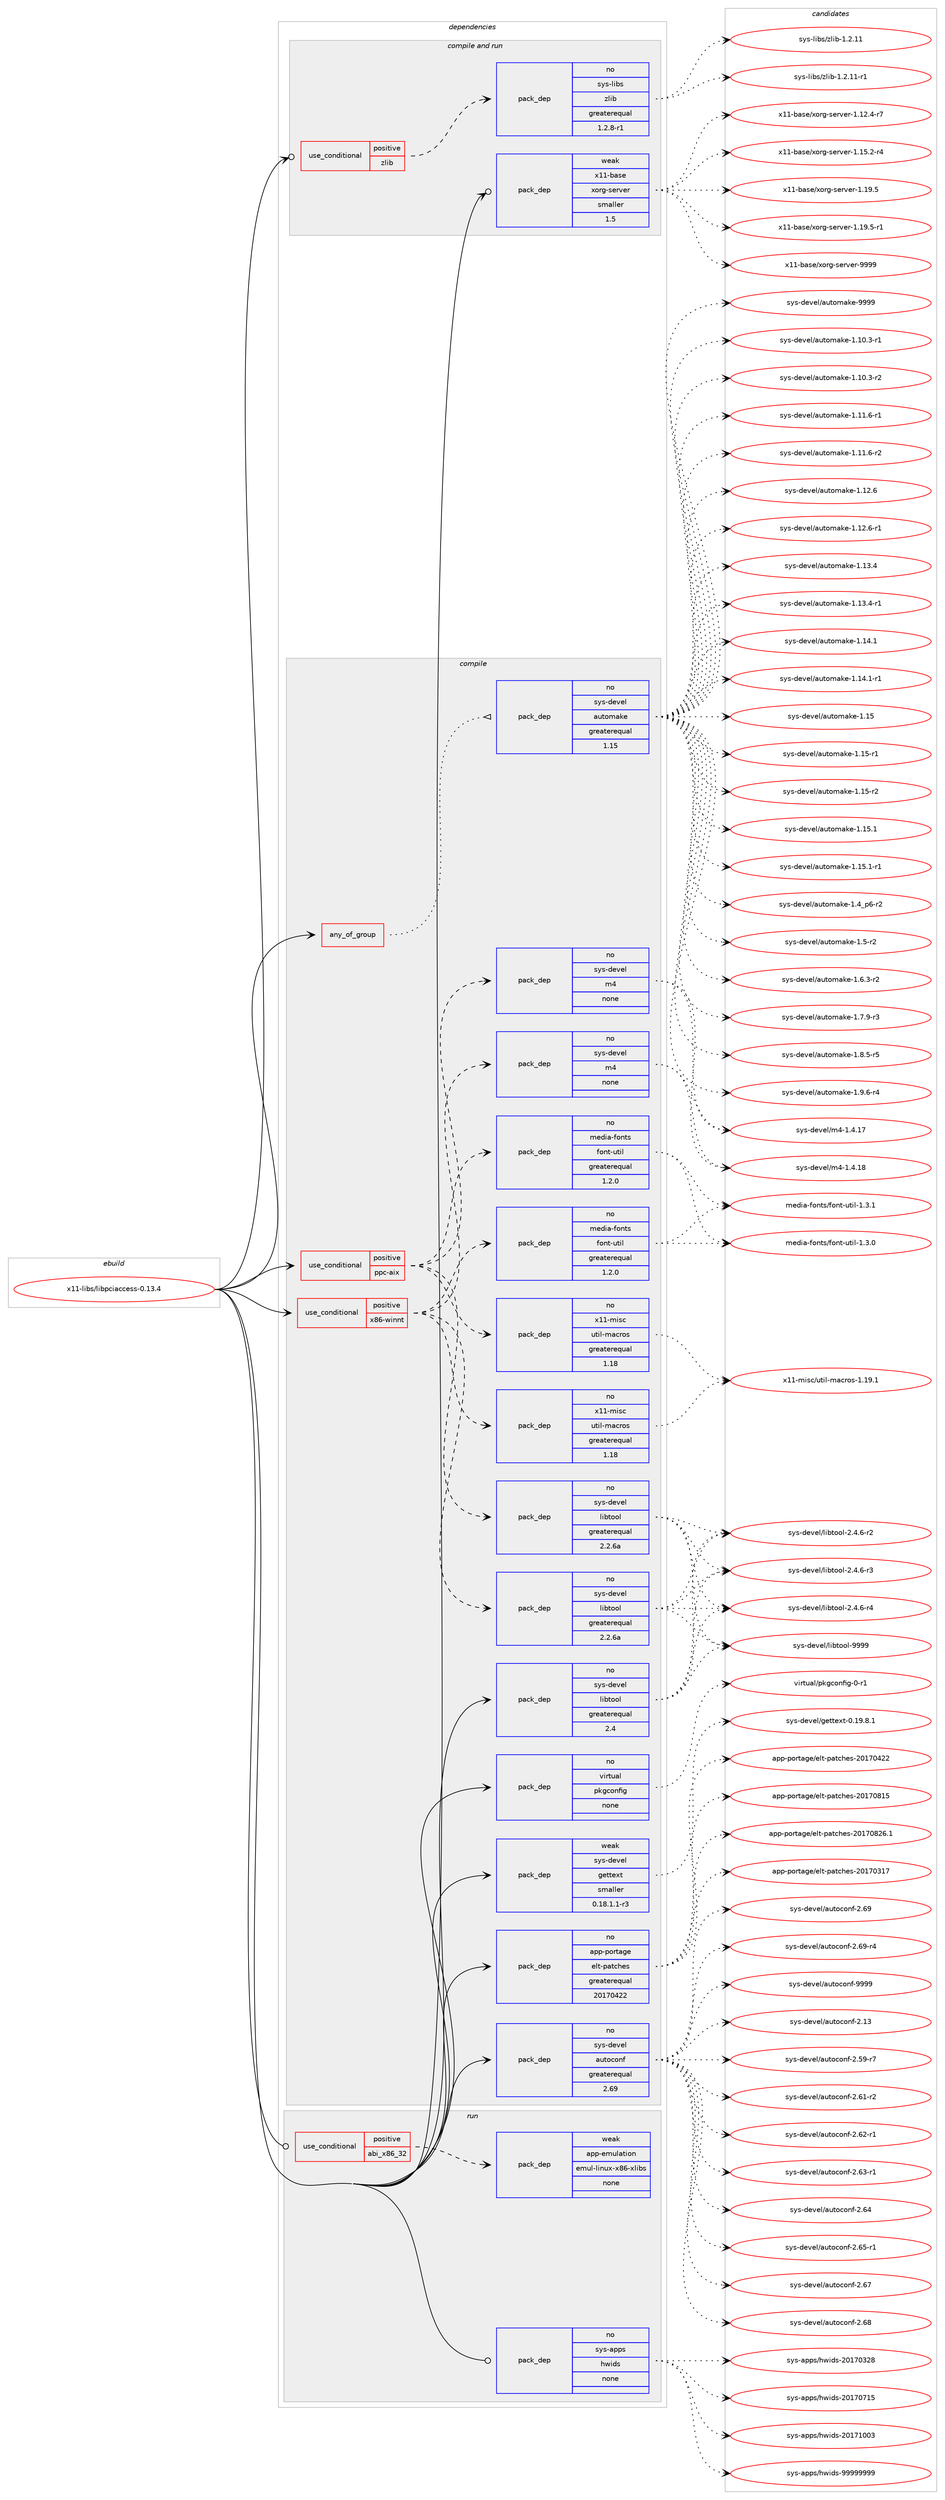 digraph prolog {

# *************
# Graph options
# *************

newrank=true;
concentrate=true;
compound=true;
graph [rankdir=LR,fontname=Helvetica,fontsize=10,ranksep=1.5];#, ranksep=2.5, nodesep=0.2];
edge  [arrowhead=vee];
node  [fontname=Helvetica,fontsize=10];

# **********
# The ebuild
# **********

subgraph cluster_leftcol {
color=gray;
rank=same;
label=<<i>ebuild</i>>;
id [label="x11-libs/libpciaccess-0.13.4", color=red, width=4, href="../x11-libs/libpciaccess-0.13.4.svg"];
}

# ****************
# The dependencies
# ****************

subgraph cluster_midcol {
color=gray;
label=<<i>dependencies</i>>;
subgraph cluster_compile {
fillcolor="#eeeeee";
style=filled;
label=<<i>compile</i>>;
subgraph any9360 {
dependency519364 [label=<<TABLE BORDER="0" CELLBORDER="1" CELLSPACING="0" CELLPADDING="4"><TR><TD CELLPADDING="10">any_of_group</TD></TR></TABLE>>, shape=none, color=red];subgraph pack386997 {
dependency519365 [label=<<TABLE BORDER="0" CELLBORDER="1" CELLSPACING="0" CELLPADDING="4" WIDTH="220"><TR><TD ROWSPAN="6" CELLPADDING="30">pack_dep</TD></TR><TR><TD WIDTH="110">no</TD></TR><TR><TD>sys-devel</TD></TR><TR><TD>automake</TD></TR><TR><TD>greaterequal</TD></TR><TR><TD>1.15</TD></TR></TABLE>>, shape=none, color=blue];
}
dependency519364:e -> dependency519365:w [weight=20,style="dotted",arrowhead="oinv"];
}
id:e -> dependency519364:w [weight=20,style="solid",arrowhead="vee"];
subgraph cond122668 {
dependency519366 [label=<<TABLE BORDER="0" CELLBORDER="1" CELLSPACING="0" CELLPADDING="4"><TR><TD ROWSPAN="3" CELLPADDING="10">use_conditional</TD></TR><TR><TD>positive</TD></TR><TR><TD>ppc-aix</TD></TR></TABLE>>, shape=none, color=red];
subgraph pack386998 {
dependency519367 [label=<<TABLE BORDER="0" CELLBORDER="1" CELLSPACING="0" CELLPADDING="4" WIDTH="220"><TR><TD ROWSPAN="6" CELLPADDING="30">pack_dep</TD></TR><TR><TD WIDTH="110">no</TD></TR><TR><TD>sys-devel</TD></TR><TR><TD>libtool</TD></TR><TR><TD>greaterequal</TD></TR><TR><TD>2.2.6a</TD></TR></TABLE>>, shape=none, color=blue];
}
dependency519366:e -> dependency519367:w [weight=20,style="dashed",arrowhead="vee"];
subgraph pack386999 {
dependency519368 [label=<<TABLE BORDER="0" CELLBORDER="1" CELLSPACING="0" CELLPADDING="4" WIDTH="220"><TR><TD ROWSPAN="6" CELLPADDING="30">pack_dep</TD></TR><TR><TD WIDTH="110">no</TD></TR><TR><TD>sys-devel</TD></TR><TR><TD>m4</TD></TR><TR><TD>none</TD></TR><TR><TD></TD></TR></TABLE>>, shape=none, color=blue];
}
dependency519366:e -> dependency519368:w [weight=20,style="dashed",arrowhead="vee"];
subgraph pack387000 {
dependency519369 [label=<<TABLE BORDER="0" CELLBORDER="1" CELLSPACING="0" CELLPADDING="4" WIDTH="220"><TR><TD ROWSPAN="6" CELLPADDING="30">pack_dep</TD></TR><TR><TD WIDTH="110">no</TD></TR><TR><TD>x11-misc</TD></TR><TR><TD>util-macros</TD></TR><TR><TD>greaterequal</TD></TR><TR><TD>1.18</TD></TR></TABLE>>, shape=none, color=blue];
}
dependency519366:e -> dependency519369:w [weight=20,style="dashed",arrowhead="vee"];
subgraph pack387001 {
dependency519370 [label=<<TABLE BORDER="0" CELLBORDER="1" CELLSPACING="0" CELLPADDING="4" WIDTH="220"><TR><TD ROWSPAN="6" CELLPADDING="30">pack_dep</TD></TR><TR><TD WIDTH="110">no</TD></TR><TR><TD>media-fonts</TD></TR><TR><TD>font-util</TD></TR><TR><TD>greaterequal</TD></TR><TR><TD>1.2.0</TD></TR></TABLE>>, shape=none, color=blue];
}
dependency519366:e -> dependency519370:w [weight=20,style="dashed",arrowhead="vee"];
}
id:e -> dependency519366:w [weight=20,style="solid",arrowhead="vee"];
subgraph cond122669 {
dependency519371 [label=<<TABLE BORDER="0" CELLBORDER="1" CELLSPACING="0" CELLPADDING="4"><TR><TD ROWSPAN="3" CELLPADDING="10">use_conditional</TD></TR><TR><TD>positive</TD></TR><TR><TD>x86-winnt</TD></TR></TABLE>>, shape=none, color=red];
subgraph pack387002 {
dependency519372 [label=<<TABLE BORDER="0" CELLBORDER="1" CELLSPACING="0" CELLPADDING="4" WIDTH="220"><TR><TD ROWSPAN="6" CELLPADDING="30">pack_dep</TD></TR><TR><TD WIDTH="110">no</TD></TR><TR><TD>sys-devel</TD></TR><TR><TD>libtool</TD></TR><TR><TD>greaterequal</TD></TR><TR><TD>2.2.6a</TD></TR></TABLE>>, shape=none, color=blue];
}
dependency519371:e -> dependency519372:w [weight=20,style="dashed",arrowhead="vee"];
subgraph pack387003 {
dependency519373 [label=<<TABLE BORDER="0" CELLBORDER="1" CELLSPACING="0" CELLPADDING="4" WIDTH="220"><TR><TD ROWSPAN="6" CELLPADDING="30">pack_dep</TD></TR><TR><TD WIDTH="110">no</TD></TR><TR><TD>sys-devel</TD></TR><TR><TD>m4</TD></TR><TR><TD>none</TD></TR><TR><TD></TD></TR></TABLE>>, shape=none, color=blue];
}
dependency519371:e -> dependency519373:w [weight=20,style="dashed",arrowhead="vee"];
subgraph pack387004 {
dependency519374 [label=<<TABLE BORDER="0" CELLBORDER="1" CELLSPACING="0" CELLPADDING="4" WIDTH="220"><TR><TD ROWSPAN="6" CELLPADDING="30">pack_dep</TD></TR><TR><TD WIDTH="110">no</TD></TR><TR><TD>x11-misc</TD></TR><TR><TD>util-macros</TD></TR><TR><TD>greaterequal</TD></TR><TR><TD>1.18</TD></TR></TABLE>>, shape=none, color=blue];
}
dependency519371:e -> dependency519374:w [weight=20,style="dashed",arrowhead="vee"];
subgraph pack387005 {
dependency519375 [label=<<TABLE BORDER="0" CELLBORDER="1" CELLSPACING="0" CELLPADDING="4" WIDTH="220"><TR><TD ROWSPAN="6" CELLPADDING="30">pack_dep</TD></TR><TR><TD WIDTH="110">no</TD></TR><TR><TD>media-fonts</TD></TR><TR><TD>font-util</TD></TR><TR><TD>greaterequal</TD></TR><TR><TD>1.2.0</TD></TR></TABLE>>, shape=none, color=blue];
}
dependency519371:e -> dependency519375:w [weight=20,style="dashed",arrowhead="vee"];
}
id:e -> dependency519371:w [weight=20,style="solid",arrowhead="vee"];
subgraph pack387006 {
dependency519376 [label=<<TABLE BORDER="0" CELLBORDER="1" CELLSPACING="0" CELLPADDING="4" WIDTH="220"><TR><TD ROWSPAN="6" CELLPADDING="30">pack_dep</TD></TR><TR><TD WIDTH="110">no</TD></TR><TR><TD>app-portage</TD></TR><TR><TD>elt-patches</TD></TR><TR><TD>greaterequal</TD></TR><TR><TD>20170422</TD></TR></TABLE>>, shape=none, color=blue];
}
id:e -> dependency519376:w [weight=20,style="solid",arrowhead="vee"];
subgraph pack387007 {
dependency519377 [label=<<TABLE BORDER="0" CELLBORDER="1" CELLSPACING="0" CELLPADDING="4" WIDTH="220"><TR><TD ROWSPAN="6" CELLPADDING="30">pack_dep</TD></TR><TR><TD WIDTH="110">no</TD></TR><TR><TD>sys-devel</TD></TR><TR><TD>autoconf</TD></TR><TR><TD>greaterequal</TD></TR><TR><TD>2.69</TD></TR></TABLE>>, shape=none, color=blue];
}
id:e -> dependency519377:w [weight=20,style="solid",arrowhead="vee"];
subgraph pack387008 {
dependency519378 [label=<<TABLE BORDER="0" CELLBORDER="1" CELLSPACING="0" CELLPADDING="4" WIDTH="220"><TR><TD ROWSPAN="6" CELLPADDING="30">pack_dep</TD></TR><TR><TD WIDTH="110">no</TD></TR><TR><TD>sys-devel</TD></TR><TR><TD>libtool</TD></TR><TR><TD>greaterequal</TD></TR><TR><TD>2.4</TD></TR></TABLE>>, shape=none, color=blue];
}
id:e -> dependency519378:w [weight=20,style="solid",arrowhead="vee"];
subgraph pack387009 {
dependency519379 [label=<<TABLE BORDER="0" CELLBORDER="1" CELLSPACING="0" CELLPADDING="4" WIDTH="220"><TR><TD ROWSPAN="6" CELLPADDING="30">pack_dep</TD></TR><TR><TD WIDTH="110">no</TD></TR><TR><TD>virtual</TD></TR><TR><TD>pkgconfig</TD></TR><TR><TD>none</TD></TR><TR><TD></TD></TR></TABLE>>, shape=none, color=blue];
}
id:e -> dependency519379:w [weight=20,style="solid",arrowhead="vee"];
subgraph pack387010 {
dependency519380 [label=<<TABLE BORDER="0" CELLBORDER="1" CELLSPACING="0" CELLPADDING="4" WIDTH="220"><TR><TD ROWSPAN="6" CELLPADDING="30">pack_dep</TD></TR><TR><TD WIDTH="110">weak</TD></TR><TR><TD>sys-devel</TD></TR><TR><TD>gettext</TD></TR><TR><TD>smaller</TD></TR><TR><TD>0.18.1.1-r3</TD></TR></TABLE>>, shape=none, color=blue];
}
id:e -> dependency519380:w [weight=20,style="solid",arrowhead="vee"];
}
subgraph cluster_compileandrun {
fillcolor="#eeeeee";
style=filled;
label=<<i>compile and run</i>>;
subgraph cond122670 {
dependency519381 [label=<<TABLE BORDER="0" CELLBORDER="1" CELLSPACING="0" CELLPADDING="4"><TR><TD ROWSPAN="3" CELLPADDING="10">use_conditional</TD></TR><TR><TD>positive</TD></TR><TR><TD>zlib</TD></TR></TABLE>>, shape=none, color=red];
subgraph pack387011 {
dependency519382 [label=<<TABLE BORDER="0" CELLBORDER="1" CELLSPACING="0" CELLPADDING="4" WIDTH="220"><TR><TD ROWSPAN="6" CELLPADDING="30">pack_dep</TD></TR><TR><TD WIDTH="110">no</TD></TR><TR><TD>sys-libs</TD></TR><TR><TD>zlib</TD></TR><TR><TD>greaterequal</TD></TR><TR><TD>1.2.8-r1</TD></TR></TABLE>>, shape=none, color=blue];
}
dependency519381:e -> dependency519382:w [weight=20,style="dashed",arrowhead="vee"];
}
id:e -> dependency519381:w [weight=20,style="solid",arrowhead="odotvee"];
subgraph pack387012 {
dependency519383 [label=<<TABLE BORDER="0" CELLBORDER="1" CELLSPACING="0" CELLPADDING="4" WIDTH="220"><TR><TD ROWSPAN="6" CELLPADDING="30">pack_dep</TD></TR><TR><TD WIDTH="110">weak</TD></TR><TR><TD>x11-base</TD></TR><TR><TD>xorg-server</TD></TR><TR><TD>smaller</TD></TR><TR><TD>1.5</TD></TR></TABLE>>, shape=none, color=blue];
}
id:e -> dependency519383:w [weight=20,style="solid",arrowhead="odotvee"];
}
subgraph cluster_run {
fillcolor="#eeeeee";
style=filled;
label=<<i>run</i>>;
subgraph cond122671 {
dependency519384 [label=<<TABLE BORDER="0" CELLBORDER="1" CELLSPACING="0" CELLPADDING="4"><TR><TD ROWSPAN="3" CELLPADDING="10">use_conditional</TD></TR><TR><TD>positive</TD></TR><TR><TD>abi_x86_32</TD></TR></TABLE>>, shape=none, color=red];
subgraph pack387013 {
dependency519385 [label=<<TABLE BORDER="0" CELLBORDER="1" CELLSPACING="0" CELLPADDING="4" WIDTH="220"><TR><TD ROWSPAN="6" CELLPADDING="30">pack_dep</TD></TR><TR><TD WIDTH="110">weak</TD></TR><TR><TD>app-emulation</TD></TR><TR><TD>emul-linux-x86-xlibs</TD></TR><TR><TD>none</TD></TR><TR><TD></TD></TR></TABLE>>, shape=none, color=blue];
}
dependency519384:e -> dependency519385:w [weight=20,style="dashed",arrowhead="vee"];
}
id:e -> dependency519384:w [weight=20,style="solid",arrowhead="odot"];
subgraph pack387014 {
dependency519386 [label=<<TABLE BORDER="0" CELLBORDER="1" CELLSPACING="0" CELLPADDING="4" WIDTH="220"><TR><TD ROWSPAN="6" CELLPADDING="30">pack_dep</TD></TR><TR><TD WIDTH="110">no</TD></TR><TR><TD>sys-apps</TD></TR><TR><TD>hwids</TD></TR><TR><TD>none</TD></TR><TR><TD></TD></TR></TABLE>>, shape=none, color=blue];
}
id:e -> dependency519386:w [weight=20,style="solid",arrowhead="odot"];
}
}

# **************
# The candidates
# **************

subgraph cluster_choices {
rank=same;
color=gray;
label=<<i>candidates</i>>;

subgraph choice386997 {
color=black;
nodesep=1;
choice11512111545100101118101108479711711611110997107101454946494846514511449 [label="sys-devel/automake-1.10.3-r1", color=red, width=4,href="../sys-devel/automake-1.10.3-r1.svg"];
choice11512111545100101118101108479711711611110997107101454946494846514511450 [label="sys-devel/automake-1.10.3-r2", color=red, width=4,href="../sys-devel/automake-1.10.3-r2.svg"];
choice11512111545100101118101108479711711611110997107101454946494946544511449 [label="sys-devel/automake-1.11.6-r1", color=red, width=4,href="../sys-devel/automake-1.11.6-r1.svg"];
choice11512111545100101118101108479711711611110997107101454946494946544511450 [label="sys-devel/automake-1.11.6-r2", color=red, width=4,href="../sys-devel/automake-1.11.6-r2.svg"];
choice1151211154510010111810110847971171161111099710710145494649504654 [label="sys-devel/automake-1.12.6", color=red, width=4,href="../sys-devel/automake-1.12.6.svg"];
choice11512111545100101118101108479711711611110997107101454946495046544511449 [label="sys-devel/automake-1.12.6-r1", color=red, width=4,href="../sys-devel/automake-1.12.6-r1.svg"];
choice1151211154510010111810110847971171161111099710710145494649514652 [label="sys-devel/automake-1.13.4", color=red, width=4,href="../sys-devel/automake-1.13.4.svg"];
choice11512111545100101118101108479711711611110997107101454946495146524511449 [label="sys-devel/automake-1.13.4-r1", color=red, width=4,href="../sys-devel/automake-1.13.4-r1.svg"];
choice1151211154510010111810110847971171161111099710710145494649524649 [label="sys-devel/automake-1.14.1", color=red, width=4,href="../sys-devel/automake-1.14.1.svg"];
choice11512111545100101118101108479711711611110997107101454946495246494511449 [label="sys-devel/automake-1.14.1-r1", color=red, width=4,href="../sys-devel/automake-1.14.1-r1.svg"];
choice115121115451001011181011084797117116111109971071014549464953 [label="sys-devel/automake-1.15", color=red, width=4,href="../sys-devel/automake-1.15.svg"];
choice1151211154510010111810110847971171161111099710710145494649534511449 [label="sys-devel/automake-1.15-r1", color=red, width=4,href="../sys-devel/automake-1.15-r1.svg"];
choice1151211154510010111810110847971171161111099710710145494649534511450 [label="sys-devel/automake-1.15-r2", color=red, width=4,href="../sys-devel/automake-1.15-r2.svg"];
choice1151211154510010111810110847971171161111099710710145494649534649 [label="sys-devel/automake-1.15.1", color=red, width=4,href="../sys-devel/automake-1.15.1.svg"];
choice11512111545100101118101108479711711611110997107101454946495346494511449 [label="sys-devel/automake-1.15.1-r1", color=red, width=4,href="../sys-devel/automake-1.15.1-r1.svg"];
choice115121115451001011181011084797117116111109971071014549465295112544511450 [label="sys-devel/automake-1.4_p6-r2", color=red, width=4,href="../sys-devel/automake-1.4_p6-r2.svg"];
choice11512111545100101118101108479711711611110997107101454946534511450 [label="sys-devel/automake-1.5-r2", color=red, width=4,href="../sys-devel/automake-1.5-r2.svg"];
choice115121115451001011181011084797117116111109971071014549465446514511450 [label="sys-devel/automake-1.6.3-r2", color=red, width=4,href="../sys-devel/automake-1.6.3-r2.svg"];
choice115121115451001011181011084797117116111109971071014549465546574511451 [label="sys-devel/automake-1.7.9-r3", color=red, width=4,href="../sys-devel/automake-1.7.9-r3.svg"];
choice115121115451001011181011084797117116111109971071014549465646534511453 [label="sys-devel/automake-1.8.5-r5", color=red, width=4,href="../sys-devel/automake-1.8.5-r5.svg"];
choice115121115451001011181011084797117116111109971071014549465746544511452 [label="sys-devel/automake-1.9.6-r4", color=red, width=4,href="../sys-devel/automake-1.9.6-r4.svg"];
choice115121115451001011181011084797117116111109971071014557575757 [label="sys-devel/automake-9999", color=red, width=4,href="../sys-devel/automake-9999.svg"];
dependency519365:e -> choice11512111545100101118101108479711711611110997107101454946494846514511449:w [style=dotted,weight="100"];
dependency519365:e -> choice11512111545100101118101108479711711611110997107101454946494846514511450:w [style=dotted,weight="100"];
dependency519365:e -> choice11512111545100101118101108479711711611110997107101454946494946544511449:w [style=dotted,weight="100"];
dependency519365:e -> choice11512111545100101118101108479711711611110997107101454946494946544511450:w [style=dotted,weight="100"];
dependency519365:e -> choice1151211154510010111810110847971171161111099710710145494649504654:w [style=dotted,weight="100"];
dependency519365:e -> choice11512111545100101118101108479711711611110997107101454946495046544511449:w [style=dotted,weight="100"];
dependency519365:e -> choice1151211154510010111810110847971171161111099710710145494649514652:w [style=dotted,weight="100"];
dependency519365:e -> choice11512111545100101118101108479711711611110997107101454946495146524511449:w [style=dotted,weight="100"];
dependency519365:e -> choice1151211154510010111810110847971171161111099710710145494649524649:w [style=dotted,weight="100"];
dependency519365:e -> choice11512111545100101118101108479711711611110997107101454946495246494511449:w [style=dotted,weight="100"];
dependency519365:e -> choice115121115451001011181011084797117116111109971071014549464953:w [style=dotted,weight="100"];
dependency519365:e -> choice1151211154510010111810110847971171161111099710710145494649534511449:w [style=dotted,weight="100"];
dependency519365:e -> choice1151211154510010111810110847971171161111099710710145494649534511450:w [style=dotted,weight="100"];
dependency519365:e -> choice1151211154510010111810110847971171161111099710710145494649534649:w [style=dotted,weight="100"];
dependency519365:e -> choice11512111545100101118101108479711711611110997107101454946495346494511449:w [style=dotted,weight="100"];
dependency519365:e -> choice115121115451001011181011084797117116111109971071014549465295112544511450:w [style=dotted,weight="100"];
dependency519365:e -> choice11512111545100101118101108479711711611110997107101454946534511450:w [style=dotted,weight="100"];
dependency519365:e -> choice115121115451001011181011084797117116111109971071014549465446514511450:w [style=dotted,weight="100"];
dependency519365:e -> choice115121115451001011181011084797117116111109971071014549465546574511451:w [style=dotted,weight="100"];
dependency519365:e -> choice115121115451001011181011084797117116111109971071014549465646534511453:w [style=dotted,weight="100"];
dependency519365:e -> choice115121115451001011181011084797117116111109971071014549465746544511452:w [style=dotted,weight="100"];
dependency519365:e -> choice115121115451001011181011084797117116111109971071014557575757:w [style=dotted,weight="100"];
}
subgraph choice386998 {
color=black;
nodesep=1;
choice1151211154510010111810110847108105981161111111084550465246544511450 [label="sys-devel/libtool-2.4.6-r2", color=red, width=4,href="../sys-devel/libtool-2.4.6-r2.svg"];
choice1151211154510010111810110847108105981161111111084550465246544511451 [label="sys-devel/libtool-2.4.6-r3", color=red, width=4,href="../sys-devel/libtool-2.4.6-r3.svg"];
choice1151211154510010111810110847108105981161111111084550465246544511452 [label="sys-devel/libtool-2.4.6-r4", color=red, width=4,href="../sys-devel/libtool-2.4.6-r4.svg"];
choice1151211154510010111810110847108105981161111111084557575757 [label="sys-devel/libtool-9999", color=red, width=4,href="../sys-devel/libtool-9999.svg"];
dependency519367:e -> choice1151211154510010111810110847108105981161111111084550465246544511450:w [style=dotted,weight="100"];
dependency519367:e -> choice1151211154510010111810110847108105981161111111084550465246544511451:w [style=dotted,weight="100"];
dependency519367:e -> choice1151211154510010111810110847108105981161111111084550465246544511452:w [style=dotted,weight="100"];
dependency519367:e -> choice1151211154510010111810110847108105981161111111084557575757:w [style=dotted,weight="100"];
}
subgraph choice386999 {
color=black;
nodesep=1;
choice11512111545100101118101108471095245494652464955 [label="sys-devel/m4-1.4.17", color=red, width=4,href="../sys-devel/m4-1.4.17.svg"];
choice11512111545100101118101108471095245494652464956 [label="sys-devel/m4-1.4.18", color=red, width=4,href="../sys-devel/m4-1.4.18.svg"];
dependency519368:e -> choice11512111545100101118101108471095245494652464955:w [style=dotted,weight="100"];
dependency519368:e -> choice11512111545100101118101108471095245494652464956:w [style=dotted,weight="100"];
}
subgraph choice387000 {
color=black;
nodesep=1;
choice120494945109105115994711711610510845109979911411111545494649574649 [label="x11-misc/util-macros-1.19.1", color=red, width=4,href="../x11-misc/util-macros-1.19.1.svg"];
dependency519369:e -> choice120494945109105115994711711610510845109979911411111545494649574649:w [style=dotted,weight="100"];
}
subgraph choice387001 {
color=black;
nodesep=1;
choice10910110010597451021111101161154710211111011645117116105108454946514648 [label="media-fonts/font-util-1.3.0", color=red, width=4,href="../media-fonts/font-util-1.3.0.svg"];
choice10910110010597451021111101161154710211111011645117116105108454946514649 [label="media-fonts/font-util-1.3.1", color=red, width=4,href="../media-fonts/font-util-1.3.1.svg"];
dependency519370:e -> choice10910110010597451021111101161154710211111011645117116105108454946514648:w [style=dotted,weight="100"];
dependency519370:e -> choice10910110010597451021111101161154710211111011645117116105108454946514649:w [style=dotted,weight="100"];
}
subgraph choice387002 {
color=black;
nodesep=1;
choice1151211154510010111810110847108105981161111111084550465246544511450 [label="sys-devel/libtool-2.4.6-r2", color=red, width=4,href="../sys-devel/libtool-2.4.6-r2.svg"];
choice1151211154510010111810110847108105981161111111084550465246544511451 [label="sys-devel/libtool-2.4.6-r3", color=red, width=4,href="../sys-devel/libtool-2.4.6-r3.svg"];
choice1151211154510010111810110847108105981161111111084550465246544511452 [label="sys-devel/libtool-2.4.6-r4", color=red, width=4,href="../sys-devel/libtool-2.4.6-r4.svg"];
choice1151211154510010111810110847108105981161111111084557575757 [label="sys-devel/libtool-9999", color=red, width=4,href="../sys-devel/libtool-9999.svg"];
dependency519372:e -> choice1151211154510010111810110847108105981161111111084550465246544511450:w [style=dotted,weight="100"];
dependency519372:e -> choice1151211154510010111810110847108105981161111111084550465246544511451:w [style=dotted,weight="100"];
dependency519372:e -> choice1151211154510010111810110847108105981161111111084550465246544511452:w [style=dotted,weight="100"];
dependency519372:e -> choice1151211154510010111810110847108105981161111111084557575757:w [style=dotted,weight="100"];
}
subgraph choice387003 {
color=black;
nodesep=1;
choice11512111545100101118101108471095245494652464955 [label="sys-devel/m4-1.4.17", color=red, width=4,href="../sys-devel/m4-1.4.17.svg"];
choice11512111545100101118101108471095245494652464956 [label="sys-devel/m4-1.4.18", color=red, width=4,href="../sys-devel/m4-1.4.18.svg"];
dependency519373:e -> choice11512111545100101118101108471095245494652464955:w [style=dotted,weight="100"];
dependency519373:e -> choice11512111545100101118101108471095245494652464956:w [style=dotted,weight="100"];
}
subgraph choice387004 {
color=black;
nodesep=1;
choice120494945109105115994711711610510845109979911411111545494649574649 [label="x11-misc/util-macros-1.19.1", color=red, width=4,href="../x11-misc/util-macros-1.19.1.svg"];
dependency519374:e -> choice120494945109105115994711711610510845109979911411111545494649574649:w [style=dotted,weight="100"];
}
subgraph choice387005 {
color=black;
nodesep=1;
choice10910110010597451021111101161154710211111011645117116105108454946514648 [label="media-fonts/font-util-1.3.0", color=red, width=4,href="../media-fonts/font-util-1.3.0.svg"];
choice10910110010597451021111101161154710211111011645117116105108454946514649 [label="media-fonts/font-util-1.3.1", color=red, width=4,href="../media-fonts/font-util-1.3.1.svg"];
dependency519375:e -> choice10910110010597451021111101161154710211111011645117116105108454946514648:w [style=dotted,weight="100"];
dependency519375:e -> choice10910110010597451021111101161154710211111011645117116105108454946514649:w [style=dotted,weight="100"];
}
subgraph choice387006 {
color=black;
nodesep=1;
choice97112112451121111141169710310147101108116451129711699104101115455048495548514955 [label="app-portage/elt-patches-20170317", color=red, width=4,href="../app-portage/elt-patches-20170317.svg"];
choice97112112451121111141169710310147101108116451129711699104101115455048495548525050 [label="app-portage/elt-patches-20170422", color=red, width=4,href="../app-portage/elt-patches-20170422.svg"];
choice97112112451121111141169710310147101108116451129711699104101115455048495548564953 [label="app-portage/elt-patches-20170815", color=red, width=4,href="../app-portage/elt-patches-20170815.svg"];
choice971121124511211111411697103101471011081164511297116991041011154550484955485650544649 [label="app-portage/elt-patches-20170826.1", color=red, width=4,href="../app-portage/elt-patches-20170826.1.svg"];
dependency519376:e -> choice97112112451121111141169710310147101108116451129711699104101115455048495548514955:w [style=dotted,weight="100"];
dependency519376:e -> choice97112112451121111141169710310147101108116451129711699104101115455048495548525050:w [style=dotted,weight="100"];
dependency519376:e -> choice97112112451121111141169710310147101108116451129711699104101115455048495548564953:w [style=dotted,weight="100"];
dependency519376:e -> choice971121124511211111411697103101471011081164511297116991041011154550484955485650544649:w [style=dotted,weight="100"];
}
subgraph choice387007 {
color=black;
nodesep=1;
choice115121115451001011181011084797117116111991111101024550464951 [label="sys-devel/autoconf-2.13", color=red, width=4,href="../sys-devel/autoconf-2.13.svg"];
choice1151211154510010111810110847971171161119911111010245504653574511455 [label="sys-devel/autoconf-2.59-r7", color=red, width=4,href="../sys-devel/autoconf-2.59-r7.svg"];
choice1151211154510010111810110847971171161119911111010245504654494511450 [label="sys-devel/autoconf-2.61-r2", color=red, width=4,href="../sys-devel/autoconf-2.61-r2.svg"];
choice1151211154510010111810110847971171161119911111010245504654504511449 [label="sys-devel/autoconf-2.62-r1", color=red, width=4,href="../sys-devel/autoconf-2.62-r1.svg"];
choice1151211154510010111810110847971171161119911111010245504654514511449 [label="sys-devel/autoconf-2.63-r1", color=red, width=4,href="../sys-devel/autoconf-2.63-r1.svg"];
choice115121115451001011181011084797117116111991111101024550465452 [label="sys-devel/autoconf-2.64", color=red, width=4,href="../sys-devel/autoconf-2.64.svg"];
choice1151211154510010111810110847971171161119911111010245504654534511449 [label="sys-devel/autoconf-2.65-r1", color=red, width=4,href="../sys-devel/autoconf-2.65-r1.svg"];
choice115121115451001011181011084797117116111991111101024550465455 [label="sys-devel/autoconf-2.67", color=red, width=4,href="../sys-devel/autoconf-2.67.svg"];
choice115121115451001011181011084797117116111991111101024550465456 [label="sys-devel/autoconf-2.68", color=red, width=4,href="../sys-devel/autoconf-2.68.svg"];
choice115121115451001011181011084797117116111991111101024550465457 [label="sys-devel/autoconf-2.69", color=red, width=4,href="../sys-devel/autoconf-2.69.svg"];
choice1151211154510010111810110847971171161119911111010245504654574511452 [label="sys-devel/autoconf-2.69-r4", color=red, width=4,href="../sys-devel/autoconf-2.69-r4.svg"];
choice115121115451001011181011084797117116111991111101024557575757 [label="sys-devel/autoconf-9999", color=red, width=4,href="../sys-devel/autoconf-9999.svg"];
dependency519377:e -> choice115121115451001011181011084797117116111991111101024550464951:w [style=dotted,weight="100"];
dependency519377:e -> choice1151211154510010111810110847971171161119911111010245504653574511455:w [style=dotted,weight="100"];
dependency519377:e -> choice1151211154510010111810110847971171161119911111010245504654494511450:w [style=dotted,weight="100"];
dependency519377:e -> choice1151211154510010111810110847971171161119911111010245504654504511449:w [style=dotted,weight="100"];
dependency519377:e -> choice1151211154510010111810110847971171161119911111010245504654514511449:w [style=dotted,weight="100"];
dependency519377:e -> choice115121115451001011181011084797117116111991111101024550465452:w [style=dotted,weight="100"];
dependency519377:e -> choice1151211154510010111810110847971171161119911111010245504654534511449:w [style=dotted,weight="100"];
dependency519377:e -> choice115121115451001011181011084797117116111991111101024550465455:w [style=dotted,weight="100"];
dependency519377:e -> choice115121115451001011181011084797117116111991111101024550465456:w [style=dotted,weight="100"];
dependency519377:e -> choice115121115451001011181011084797117116111991111101024550465457:w [style=dotted,weight="100"];
dependency519377:e -> choice1151211154510010111810110847971171161119911111010245504654574511452:w [style=dotted,weight="100"];
dependency519377:e -> choice115121115451001011181011084797117116111991111101024557575757:w [style=dotted,weight="100"];
}
subgraph choice387008 {
color=black;
nodesep=1;
choice1151211154510010111810110847108105981161111111084550465246544511450 [label="sys-devel/libtool-2.4.6-r2", color=red, width=4,href="../sys-devel/libtool-2.4.6-r2.svg"];
choice1151211154510010111810110847108105981161111111084550465246544511451 [label="sys-devel/libtool-2.4.6-r3", color=red, width=4,href="../sys-devel/libtool-2.4.6-r3.svg"];
choice1151211154510010111810110847108105981161111111084550465246544511452 [label="sys-devel/libtool-2.4.6-r4", color=red, width=4,href="../sys-devel/libtool-2.4.6-r4.svg"];
choice1151211154510010111810110847108105981161111111084557575757 [label="sys-devel/libtool-9999", color=red, width=4,href="../sys-devel/libtool-9999.svg"];
dependency519378:e -> choice1151211154510010111810110847108105981161111111084550465246544511450:w [style=dotted,weight="100"];
dependency519378:e -> choice1151211154510010111810110847108105981161111111084550465246544511451:w [style=dotted,weight="100"];
dependency519378:e -> choice1151211154510010111810110847108105981161111111084550465246544511452:w [style=dotted,weight="100"];
dependency519378:e -> choice1151211154510010111810110847108105981161111111084557575757:w [style=dotted,weight="100"];
}
subgraph choice387009 {
color=black;
nodesep=1;
choice11810511411611797108471121071039911111010210510345484511449 [label="virtual/pkgconfig-0-r1", color=red, width=4,href="../virtual/pkgconfig-0-r1.svg"];
dependency519379:e -> choice11810511411611797108471121071039911111010210510345484511449:w [style=dotted,weight="100"];
}
subgraph choice387010 {
color=black;
nodesep=1;
choice1151211154510010111810110847103101116116101120116454846495746564649 [label="sys-devel/gettext-0.19.8.1", color=red, width=4,href="../sys-devel/gettext-0.19.8.1.svg"];
dependency519380:e -> choice1151211154510010111810110847103101116116101120116454846495746564649:w [style=dotted,weight="100"];
}
subgraph choice387011 {
color=black;
nodesep=1;
choice1151211154510810598115471221081059845494650464949 [label="sys-libs/zlib-1.2.11", color=red, width=4,href="../sys-libs/zlib-1.2.11.svg"];
choice11512111545108105981154712210810598454946504649494511449 [label="sys-libs/zlib-1.2.11-r1", color=red, width=4,href="../sys-libs/zlib-1.2.11-r1.svg"];
dependency519382:e -> choice1151211154510810598115471221081059845494650464949:w [style=dotted,weight="100"];
dependency519382:e -> choice11512111545108105981154712210810598454946504649494511449:w [style=dotted,weight="100"];
}
subgraph choice387012 {
color=black;
nodesep=1;
choice12049494598971151014712011111410345115101114118101114454946495046524511455 [label="x11-base/xorg-server-1.12.4-r7", color=red, width=4,href="../x11-base/xorg-server-1.12.4-r7.svg"];
choice12049494598971151014712011111410345115101114118101114454946495346504511452 [label="x11-base/xorg-server-1.15.2-r4", color=red, width=4,href="../x11-base/xorg-server-1.15.2-r4.svg"];
choice1204949459897115101471201111141034511510111411810111445494649574653 [label="x11-base/xorg-server-1.19.5", color=red, width=4,href="../x11-base/xorg-server-1.19.5.svg"];
choice12049494598971151014712011111410345115101114118101114454946495746534511449 [label="x11-base/xorg-server-1.19.5-r1", color=red, width=4,href="../x11-base/xorg-server-1.19.5-r1.svg"];
choice120494945989711510147120111114103451151011141181011144557575757 [label="x11-base/xorg-server-9999", color=red, width=4,href="../x11-base/xorg-server-9999.svg"];
dependency519383:e -> choice12049494598971151014712011111410345115101114118101114454946495046524511455:w [style=dotted,weight="100"];
dependency519383:e -> choice12049494598971151014712011111410345115101114118101114454946495346504511452:w [style=dotted,weight="100"];
dependency519383:e -> choice1204949459897115101471201111141034511510111411810111445494649574653:w [style=dotted,weight="100"];
dependency519383:e -> choice12049494598971151014712011111410345115101114118101114454946495746534511449:w [style=dotted,weight="100"];
dependency519383:e -> choice120494945989711510147120111114103451151011141181011144557575757:w [style=dotted,weight="100"];
}
subgraph choice387013 {
color=black;
nodesep=1;
}
subgraph choice387014 {
color=black;
nodesep=1;
choice115121115459711211211547104119105100115455048495548515056 [label="sys-apps/hwids-20170328", color=red, width=4,href="../sys-apps/hwids-20170328.svg"];
choice115121115459711211211547104119105100115455048495548554953 [label="sys-apps/hwids-20170715", color=red, width=4,href="../sys-apps/hwids-20170715.svg"];
choice115121115459711211211547104119105100115455048495549484851 [label="sys-apps/hwids-20171003", color=red, width=4,href="../sys-apps/hwids-20171003.svg"];
choice115121115459711211211547104119105100115455757575757575757 [label="sys-apps/hwids-99999999", color=red, width=4,href="../sys-apps/hwids-99999999.svg"];
dependency519386:e -> choice115121115459711211211547104119105100115455048495548515056:w [style=dotted,weight="100"];
dependency519386:e -> choice115121115459711211211547104119105100115455048495548554953:w [style=dotted,weight="100"];
dependency519386:e -> choice115121115459711211211547104119105100115455048495549484851:w [style=dotted,weight="100"];
dependency519386:e -> choice115121115459711211211547104119105100115455757575757575757:w [style=dotted,weight="100"];
}
}

}
